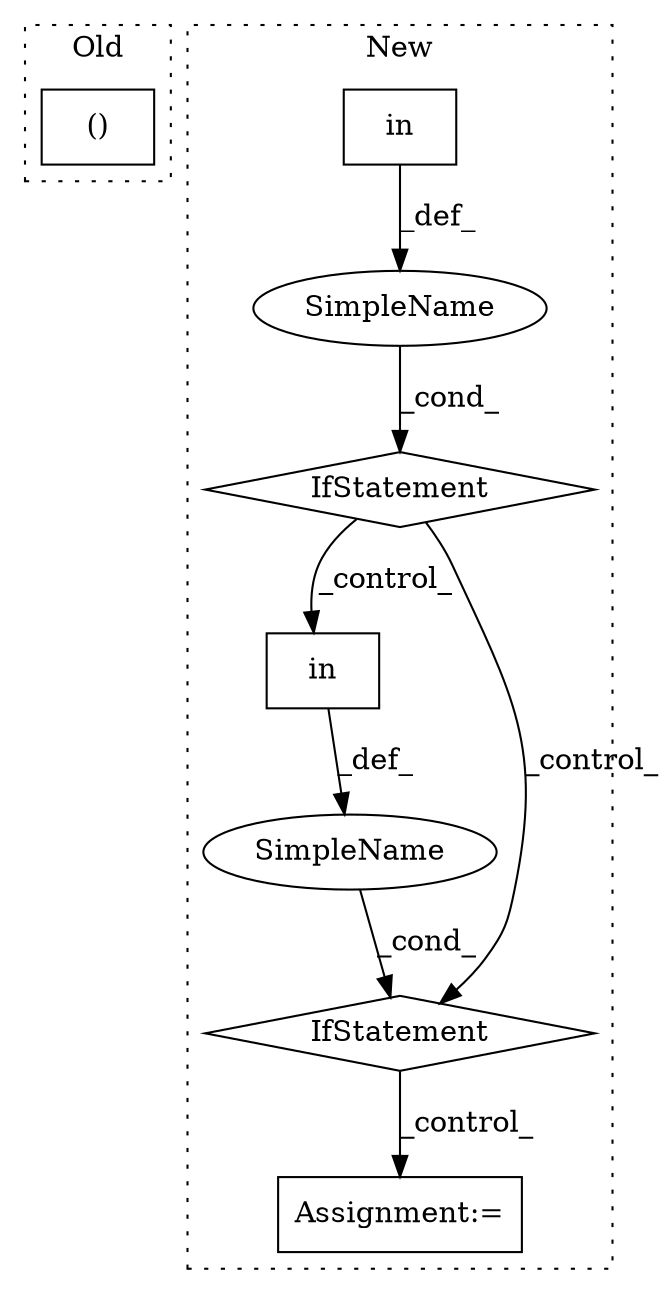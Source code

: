 digraph G {
subgraph cluster0 {
1 [label="()" a="106" s="5052" l="15" shape="box"];
label = "Old";
style="dotted";
}
subgraph cluster1 {
2 [label="in" a="105" s="5187" l="10" shape="box"];
3 [label="IfStatement" a="25" s="5177,5197" l="10,2" shape="diamond"];
4 [label="Assignment:=" a="7" s="5219" l="1" shape="box"];
5 [label="SimpleName" a="42" s="" l="" shape="ellipse"];
6 [label="SimpleName" a="42" s="" l="" shape="ellipse"];
7 [label="IfStatement" a="25" s="5107,5129" l="10,2" shape="diamond"];
8 [label="in" a="105" s="5117" l="12" shape="box"];
label = "New";
style="dotted";
}
2 -> 5 [label="_def_"];
3 -> 4 [label="_control_"];
5 -> 3 [label="_cond_"];
6 -> 7 [label="_cond_"];
7 -> 2 [label="_control_"];
7 -> 3 [label="_control_"];
8 -> 6 [label="_def_"];
}